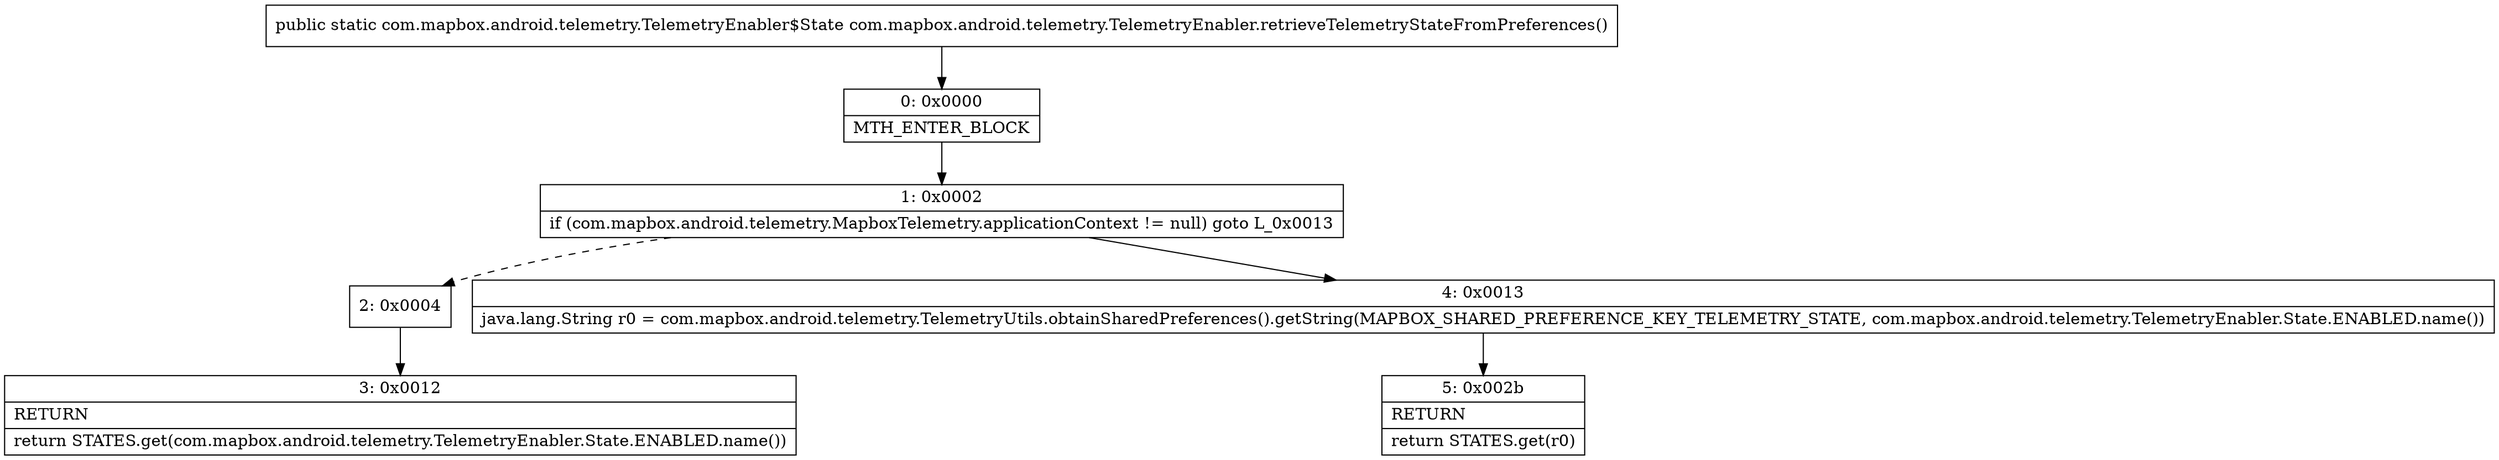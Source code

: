 digraph "CFG forcom.mapbox.android.telemetry.TelemetryEnabler.retrieveTelemetryStateFromPreferences()Lcom\/mapbox\/android\/telemetry\/TelemetryEnabler$State;" {
Node_0 [shape=record,label="{0\:\ 0x0000|MTH_ENTER_BLOCK\l}"];
Node_1 [shape=record,label="{1\:\ 0x0002|if (com.mapbox.android.telemetry.MapboxTelemetry.applicationContext != null) goto L_0x0013\l}"];
Node_2 [shape=record,label="{2\:\ 0x0004}"];
Node_3 [shape=record,label="{3\:\ 0x0012|RETURN\l|return STATES.get(com.mapbox.android.telemetry.TelemetryEnabler.State.ENABLED.name())\l}"];
Node_4 [shape=record,label="{4\:\ 0x0013|java.lang.String r0 = com.mapbox.android.telemetry.TelemetryUtils.obtainSharedPreferences().getString(MAPBOX_SHARED_PREFERENCE_KEY_TELEMETRY_STATE, com.mapbox.android.telemetry.TelemetryEnabler.State.ENABLED.name())\l}"];
Node_5 [shape=record,label="{5\:\ 0x002b|RETURN\l|return STATES.get(r0)\l}"];
MethodNode[shape=record,label="{public static com.mapbox.android.telemetry.TelemetryEnabler$State com.mapbox.android.telemetry.TelemetryEnabler.retrieveTelemetryStateFromPreferences() }"];
MethodNode -> Node_0;
Node_0 -> Node_1;
Node_1 -> Node_2[style=dashed];
Node_1 -> Node_4;
Node_2 -> Node_3;
Node_4 -> Node_5;
}

